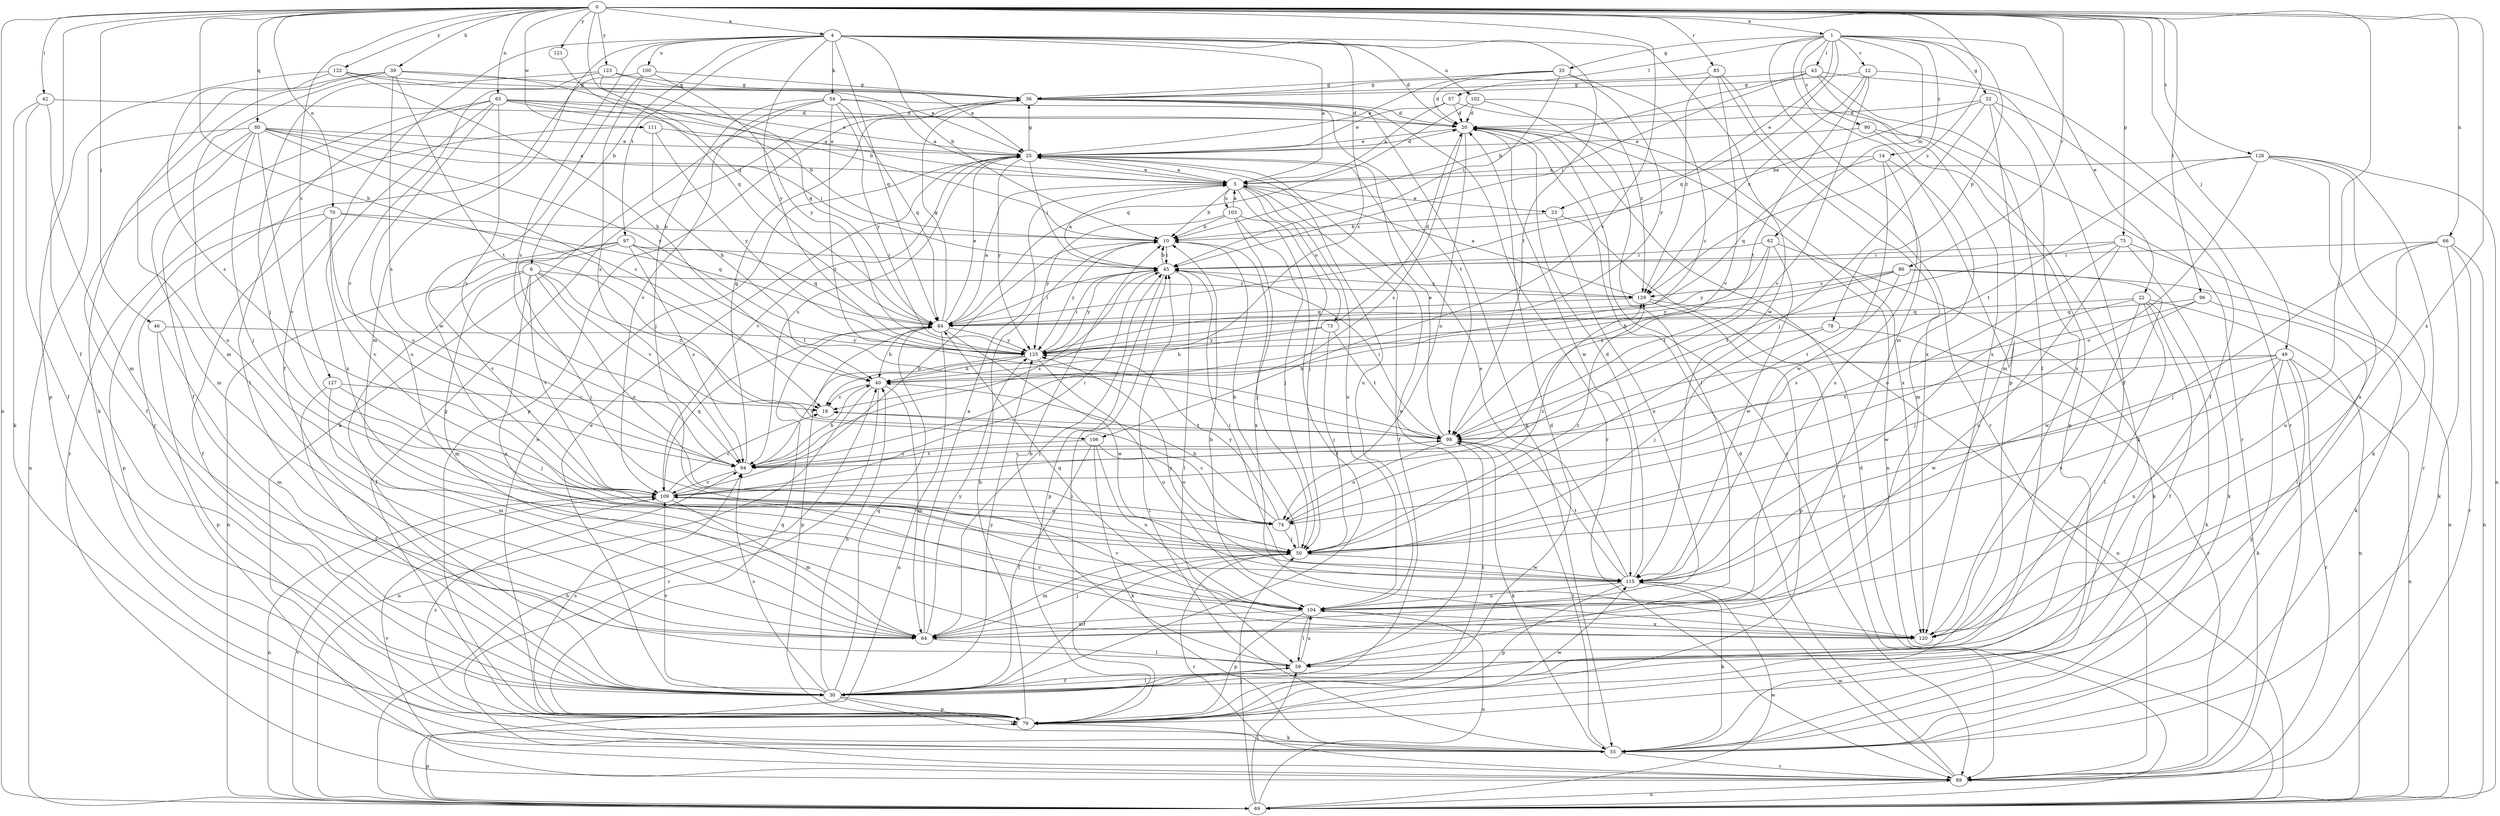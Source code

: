 strict digraph  {
0;
1;
4;
5;
6;
10;
12;
14;
16;
20;
22;
23;
25;
30;
32;
33;
36;
39;
40;
42;
43;
45;
46;
49;
50;
54;
55;
57;
59;
62;
64;
65;
66;
69;
70;
73;
74;
75;
78;
79;
80;
84;
85;
86;
89;
90;
94;
96;
97;
98;
100;
102;
103;
104;
106;
109;
111;
115;
120;
121;
122;
123;
125;
126;
127;
129;
0 -> 1  [label=a];
0 -> 4  [label=a];
0 -> 30  [label=f];
0 -> 39  [label=h];
0 -> 40  [label=h];
0 -> 42  [label=i];
0 -> 46  [label=j];
0 -> 49  [label=j];
0 -> 50  [label=j];
0 -> 65  [label=n];
0 -> 66  [label=n];
0 -> 69  [label=n];
0 -> 70  [label=o];
0 -> 75  [label=p];
0 -> 80  [label=q];
0 -> 84  [label=q];
0 -> 85  [label=r];
0 -> 86  [label=r];
0 -> 96  [label=t];
0 -> 106  [label=v];
0 -> 111  [label=w];
0 -> 120  [label=x];
0 -> 121  [label=y];
0 -> 122  [label=y];
0 -> 123  [label=y];
0 -> 126  [label=z];
0 -> 127  [label=z];
0 -> 129  [label=z];
1 -> 12  [label=c];
1 -> 14  [label=c];
1 -> 22  [label=e];
1 -> 23  [label=e];
1 -> 32  [label=g];
1 -> 33  [label=g];
1 -> 43  [label=i];
1 -> 57  [label=l];
1 -> 62  [label=m];
1 -> 64  [label=m];
1 -> 78  [label=p];
1 -> 79  [label=p];
1 -> 84  [label=q];
1 -> 90  [label=s];
4 -> 5  [label=a];
4 -> 6  [label=b];
4 -> 10  [label=b];
4 -> 16  [label=c];
4 -> 20  [label=d];
4 -> 30  [label=f];
4 -> 54  [label=k];
4 -> 64  [label=m];
4 -> 84  [label=q];
4 -> 94  [label=s];
4 -> 97  [label=t];
4 -> 98  [label=t];
4 -> 100  [label=u];
4 -> 102  [label=u];
4 -> 115  [label=w];
4 -> 125  [label=y];
5 -> 10  [label=b];
5 -> 23  [label=e];
5 -> 25  [label=e];
5 -> 30  [label=f];
5 -> 50  [label=j];
5 -> 73  [label=o];
5 -> 103  [label=u];
5 -> 104  [label=u];
6 -> 16  [label=c];
6 -> 30  [label=f];
6 -> 64  [label=m];
6 -> 74  [label=o];
6 -> 106  [label=v];
6 -> 109  [label=v];
6 -> 120  [label=x];
6 -> 129  [label=z];
10 -> 45  [label=i];
10 -> 50  [label=j];
10 -> 125  [label=y];
12 -> 36  [label=g];
12 -> 89  [label=r];
12 -> 98  [label=t];
12 -> 109  [label=v];
12 -> 129  [label=z];
14 -> 5  [label=a];
14 -> 64  [label=m];
14 -> 84  [label=q];
14 -> 104  [label=u];
14 -> 115  [label=w];
16 -> 98  [label=t];
20 -> 25  [label=e];
20 -> 69  [label=n];
20 -> 74  [label=o];
20 -> 89  [label=r];
20 -> 94  [label=s];
20 -> 115  [label=w];
20 -> 120  [label=x];
22 -> 30  [label=f];
22 -> 55  [label=k];
22 -> 59  [label=l];
22 -> 69  [label=n];
22 -> 84  [label=q];
22 -> 115  [label=w];
22 -> 120  [label=x];
23 -> 10  [label=b];
23 -> 89  [label=r];
23 -> 104  [label=u];
25 -> 5  [label=a];
25 -> 20  [label=d];
25 -> 36  [label=g];
25 -> 45  [label=i];
25 -> 94  [label=s];
25 -> 104  [label=u];
25 -> 109  [label=v];
25 -> 125  [label=y];
30 -> 25  [label=e];
30 -> 40  [label=h];
30 -> 55  [label=k];
30 -> 59  [label=l];
30 -> 79  [label=p];
30 -> 84  [label=q];
30 -> 94  [label=s];
30 -> 98  [label=t];
30 -> 109  [label=v];
30 -> 125  [label=y];
32 -> 10  [label=b];
32 -> 20  [label=d];
32 -> 30  [label=f];
32 -> 50  [label=j];
32 -> 64  [label=m];
32 -> 120  [label=x];
33 -> 16  [label=c];
33 -> 20  [label=d];
33 -> 25  [label=e];
33 -> 36  [label=g];
33 -> 45  [label=i];
33 -> 125  [label=y];
36 -> 20  [label=d];
36 -> 55  [label=k];
36 -> 79  [label=p];
36 -> 89  [label=r];
36 -> 98  [label=t];
39 -> 10  [label=b];
39 -> 36  [label=g];
39 -> 55  [label=k];
39 -> 64  [label=m];
39 -> 94  [label=s];
39 -> 98  [label=t];
39 -> 104  [label=u];
40 -> 16  [label=c];
40 -> 64  [label=m];
40 -> 69  [label=n];
40 -> 89  [label=r];
42 -> 20  [label=d];
42 -> 30  [label=f];
42 -> 55  [label=k];
42 -> 64  [label=m];
43 -> 10  [label=b];
43 -> 30  [label=f];
43 -> 36  [label=g];
43 -> 45  [label=i];
43 -> 59  [label=l];
43 -> 120  [label=x];
45 -> 5  [label=a];
45 -> 10  [label=b];
45 -> 59  [label=l];
45 -> 79  [label=p];
45 -> 94  [label=s];
45 -> 125  [label=y];
45 -> 129  [label=z];
46 -> 64  [label=m];
46 -> 79  [label=p];
46 -> 125  [label=y];
49 -> 40  [label=h];
49 -> 55  [label=k];
49 -> 69  [label=n];
49 -> 79  [label=p];
49 -> 89  [label=r];
49 -> 98  [label=t];
49 -> 115  [label=w];
49 -> 120  [label=x];
50 -> 10  [label=b];
50 -> 30  [label=f];
50 -> 64  [label=m];
50 -> 89  [label=r];
50 -> 115  [label=w];
50 -> 129  [label=z];
54 -> 5  [label=a];
54 -> 20  [label=d];
54 -> 50  [label=j];
54 -> 55  [label=k];
54 -> 84  [label=q];
54 -> 98  [label=t];
54 -> 109  [label=v];
54 -> 125  [label=y];
55 -> 45  [label=i];
55 -> 89  [label=r];
55 -> 94  [label=s];
55 -> 98  [label=t];
57 -> 5  [label=a];
57 -> 20  [label=d];
57 -> 25  [label=e];
57 -> 89  [label=r];
59 -> 10  [label=b];
59 -> 25  [label=e];
59 -> 30  [label=f];
59 -> 104  [label=u];
62 -> 45  [label=i];
62 -> 55  [label=k];
62 -> 98  [label=t];
62 -> 115  [label=w];
62 -> 125  [label=y];
64 -> 5  [label=a];
64 -> 45  [label=i];
64 -> 50  [label=j];
64 -> 59  [label=l];
64 -> 125  [label=y];
65 -> 5  [label=a];
65 -> 10  [label=b];
65 -> 20  [label=d];
65 -> 25  [label=e];
65 -> 30  [label=f];
65 -> 59  [label=l];
65 -> 94  [label=s];
65 -> 104  [label=u];
65 -> 120  [label=x];
66 -> 45  [label=i];
66 -> 50  [label=j];
66 -> 55  [label=k];
66 -> 69  [label=n];
66 -> 89  [label=r];
66 -> 104  [label=u];
69 -> 20  [label=d];
69 -> 40  [label=h];
69 -> 50  [label=j];
69 -> 59  [label=l];
69 -> 79  [label=p];
69 -> 104  [label=u];
69 -> 109  [label=v];
69 -> 115  [label=w];
70 -> 10  [label=b];
70 -> 30  [label=f];
70 -> 79  [label=p];
70 -> 84  [label=q];
70 -> 94  [label=s];
70 -> 109  [label=v];
73 -> 20  [label=d];
73 -> 40  [label=h];
73 -> 50  [label=j];
73 -> 98  [label=t];
73 -> 125  [label=y];
74 -> 16  [label=c];
74 -> 40  [label=h];
74 -> 50  [label=j];
74 -> 125  [label=y];
74 -> 129  [label=z];
75 -> 45  [label=i];
75 -> 55  [label=k];
75 -> 69  [label=n];
75 -> 74  [label=o];
75 -> 98  [label=t];
75 -> 104  [label=u];
78 -> 50  [label=j];
78 -> 89  [label=r];
78 -> 125  [label=y];
79 -> 10  [label=b];
79 -> 20  [label=d];
79 -> 25  [label=e];
79 -> 36  [label=g];
79 -> 45  [label=i];
79 -> 55  [label=k];
79 -> 84  [label=q];
79 -> 94  [label=s];
79 -> 115  [label=w];
80 -> 5  [label=a];
80 -> 16  [label=c];
80 -> 25  [label=e];
80 -> 30  [label=f];
80 -> 45  [label=i];
80 -> 50  [label=j];
80 -> 64  [label=m];
80 -> 69  [label=n];
80 -> 109  [label=v];
80 -> 125  [label=y];
84 -> 5  [label=a];
84 -> 25  [label=e];
84 -> 36  [label=g];
84 -> 40  [label=h];
84 -> 45  [label=i];
84 -> 69  [label=n];
84 -> 79  [label=p];
84 -> 115  [label=w];
84 -> 125  [label=y];
85 -> 36  [label=g];
85 -> 89  [label=r];
85 -> 109  [label=v];
85 -> 120  [label=x];
85 -> 129  [label=z];
86 -> 40  [label=h];
86 -> 55  [label=k];
86 -> 98  [label=t];
86 -> 115  [label=w];
86 -> 125  [label=y];
86 -> 129  [label=z];
89 -> 20  [label=d];
89 -> 69  [label=n];
89 -> 109  [label=v];
89 -> 115  [label=w];
90 -> 25  [label=e];
90 -> 55  [label=k];
90 -> 79  [label=p];
94 -> 36  [label=g];
94 -> 40  [label=h];
94 -> 98  [label=t];
94 -> 109  [label=v];
96 -> 50  [label=j];
96 -> 59  [label=l];
96 -> 84  [label=q];
96 -> 94  [label=s];
97 -> 45  [label=i];
97 -> 50  [label=j];
97 -> 69  [label=n];
97 -> 84  [label=q];
97 -> 94  [label=s];
97 -> 98  [label=t];
97 -> 109  [label=v];
98 -> 25  [label=e];
98 -> 45  [label=i];
98 -> 55  [label=k];
98 -> 74  [label=o];
98 -> 94  [label=s];
100 -> 36  [label=g];
100 -> 89  [label=r];
100 -> 94  [label=s];
100 -> 115  [label=w];
100 -> 125  [label=y];
102 -> 20  [label=d];
102 -> 59  [label=l];
102 -> 84  [label=q];
102 -> 129  [label=z];
103 -> 5  [label=a];
103 -> 10  [label=b];
103 -> 30  [label=f];
103 -> 50  [label=j];
103 -> 120  [label=x];
103 -> 125  [label=y];
104 -> 59  [label=l];
104 -> 64  [label=m];
104 -> 79  [label=p];
104 -> 84  [label=q];
104 -> 109  [label=v];
104 -> 120  [label=x];
106 -> 30  [label=f];
106 -> 55  [label=k];
106 -> 74  [label=o];
106 -> 94  [label=s];
106 -> 104  [label=u];
109 -> 10  [label=b];
109 -> 16  [label=c];
109 -> 45  [label=i];
109 -> 64  [label=m];
109 -> 69  [label=n];
109 -> 74  [label=o];
109 -> 84  [label=q];
111 -> 25  [label=e];
111 -> 40  [label=h];
111 -> 89  [label=r];
111 -> 125  [label=y];
115 -> 20  [label=d];
115 -> 25  [label=e];
115 -> 45  [label=i];
115 -> 55  [label=k];
115 -> 79  [label=p];
115 -> 98  [label=t];
115 -> 104  [label=u];
115 -> 125  [label=y];
120 -> 10  [label=b];
120 -> 109  [label=v];
121 -> 84  [label=q];
122 -> 25  [label=e];
122 -> 36  [label=g];
122 -> 40  [label=h];
122 -> 79  [label=p];
122 -> 94  [label=s];
123 -> 25  [label=e];
123 -> 36  [label=g];
123 -> 50  [label=j];
123 -> 84  [label=q];
123 -> 109  [label=v];
125 -> 40  [label=h];
125 -> 45  [label=i];
125 -> 94  [label=s];
125 -> 104  [label=u];
126 -> 5  [label=a];
126 -> 55  [label=k];
126 -> 69  [label=n];
126 -> 74  [label=o];
126 -> 89  [label=r];
126 -> 98  [label=t];
126 -> 120  [label=x];
127 -> 16  [label=c];
127 -> 30  [label=f];
127 -> 50  [label=j];
127 -> 64  [label=m];
129 -> 5  [label=a];
129 -> 69  [label=n];
129 -> 79  [label=p];
129 -> 84  [label=q];
}
